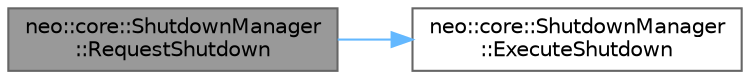 digraph "neo::core::ShutdownManager::RequestShutdown"
{
 // LATEX_PDF_SIZE
  bgcolor="transparent";
  edge [fontname=Helvetica,fontsize=10,labelfontname=Helvetica,labelfontsize=10];
  node [fontname=Helvetica,fontsize=10,shape=box,height=0.2,width=0.4];
  rankdir="LR";
  Node1 [id="Node000001",label="neo::core::ShutdownManager\l::RequestShutdown",height=0.2,width=0.4,color="gray40", fillcolor="grey60", style="filled", fontcolor="black",tooltip="Request shutdown."];
  Node1 -> Node2 [id="edge1_Node000001_Node000002",color="steelblue1",style="solid",tooltip=" "];
  Node2 [id="Node000002",label="neo::core::ShutdownManager\l::ExecuteShutdown",height=0.2,width=0.4,color="grey40", fillcolor="white", style="filled",URL="$classneo_1_1core_1_1_shutdown_manager.html#a8758b5b611ab70c83f8903923f4155a8",tooltip=" "];
}
